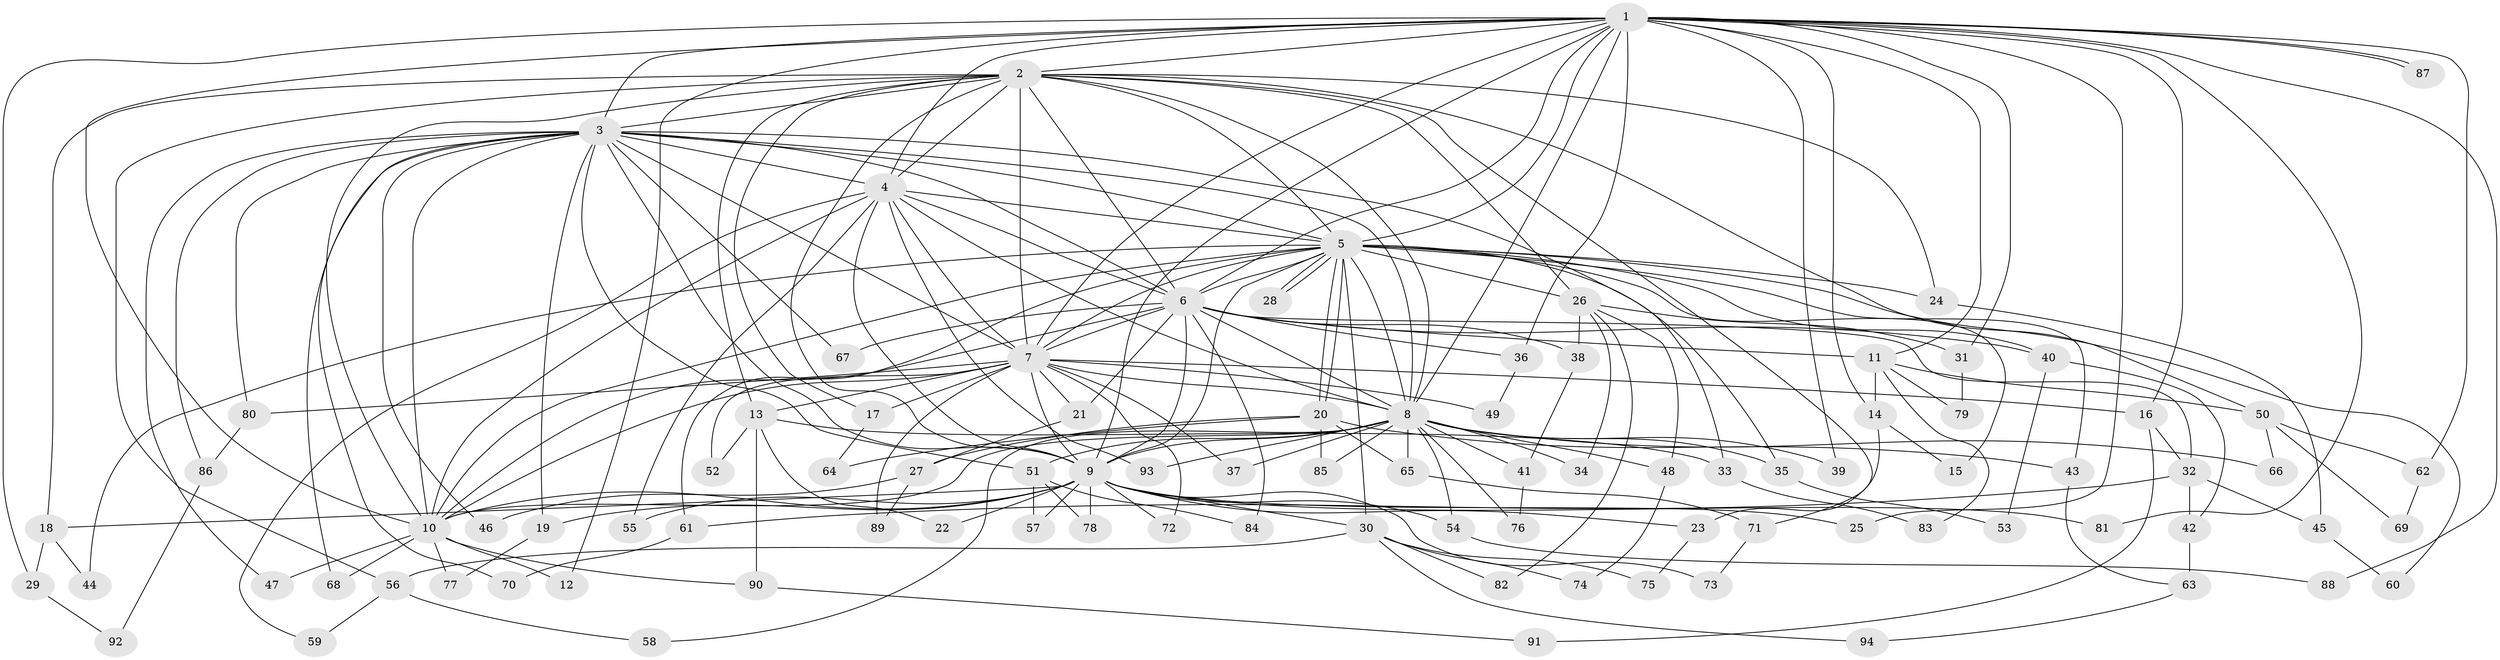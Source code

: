 // Generated by graph-tools (version 1.1) at 2025/49/03/09/25 03:49:41]
// undirected, 94 vertices, 213 edges
graph export_dot {
graph [start="1"]
  node [color=gray90,style=filled];
  1;
  2;
  3;
  4;
  5;
  6;
  7;
  8;
  9;
  10;
  11;
  12;
  13;
  14;
  15;
  16;
  17;
  18;
  19;
  20;
  21;
  22;
  23;
  24;
  25;
  26;
  27;
  28;
  29;
  30;
  31;
  32;
  33;
  34;
  35;
  36;
  37;
  38;
  39;
  40;
  41;
  42;
  43;
  44;
  45;
  46;
  47;
  48;
  49;
  50;
  51;
  52;
  53;
  54;
  55;
  56;
  57;
  58;
  59;
  60;
  61;
  62;
  63;
  64;
  65;
  66;
  67;
  68;
  69;
  70;
  71;
  72;
  73;
  74;
  75;
  76;
  77;
  78;
  79;
  80;
  81;
  82;
  83;
  84;
  85;
  86;
  87;
  88;
  89;
  90;
  91;
  92;
  93;
  94;
  1 -- 2;
  1 -- 3;
  1 -- 4;
  1 -- 5;
  1 -- 6;
  1 -- 7;
  1 -- 8;
  1 -- 9;
  1 -- 10;
  1 -- 11;
  1 -- 12;
  1 -- 14;
  1 -- 16;
  1 -- 25;
  1 -- 29;
  1 -- 31;
  1 -- 36;
  1 -- 39;
  1 -- 62;
  1 -- 81;
  1 -- 87;
  1 -- 87;
  1 -- 88;
  2 -- 3;
  2 -- 4;
  2 -- 5;
  2 -- 6;
  2 -- 7;
  2 -- 8;
  2 -- 9;
  2 -- 10;
  2 -- 13;
  2 -- 17;
  2 -- 18;
  2 -- 24;
  2 -- 26;
  2 -- 50;
  2 -- 56;
  2 -- 71;
  3 -- 4;
  3 -- 5;
  3 -- 6;
  3 -- 7;
  3 -- 8;
  3 -- 9;
  3 -- 10;
  3 -- 19;
  3 -- 33;
  3 -- 46;
  3 -- 47;
  3 -- 51;
  3 -- 67;
  3 -- 68;
  3 -- 70;
  3 -- 80;
  3 -- 86;
  4 -- 5;
  4 -- 6;
  4 -- 7;
  4 -- 8;
  4 -- 9;
  4 -- 10;
  4 -- 55;
  4 -- 59;
  4 -- 93;
  5 -- 6;
  5 -- 7;
  5 -- 8;
  5 -- 9;
  5 -- 10;
  5 -- 15;
  5 -- 20;
  5 -- 20;
  5 -- 24;
  5 -- 26;
  5 -- 28;
  5 -- 28;
  5 -- 30;
  5 -- 35;
  5 -- 40;
  5 -- 43;
  5 -- 44;
  5 -- 60;
  5 -- 61;
  6 -- 7;
  6 -- 8;
  6 -- 9;
  6 -- 10;
  6 -- 11;
  6 -- 21;
  6 -- 32;
  6 -- 36;
  6 -- 38;
  6 -- 40;
  6 -- 67;
  6 -- 84;
  7 -- 8;
  7 -- 9;
  7 -- 10;
  7 -- 13;
  7 -- 16;
  7 -- 17;
  7 -- 21;
  7 -- 37;
  7 -- 49;
  7 -- 52;
  7 -- 72;
  7 -- 80;
  7 -- 89;
  8 -- 9;
  8 -- 10;
  8 -- 34;
  8 -- 35;
  8 -- 37;
  8 -- 39;
  8 -- 41;
  8 -- 48;
  8 -- 51;
  8 -- 54;
  8 -- 58;
  8 -- 65;
  8 -- 66;
  8 -- 76;
  8 -- 85;
  8 -- 93;
  9 -- 10;
  9 -- 18;
  9 -- 19;
  9 -- 22;
  9 -- 23;
  9 -- 25;
  9 -- 30;
  9 -- 54;
  9 -- 55;
  9 -- 57;
  9 -- 72;
  9 -- 73;
  9 -- 78;
  9 -- 81;
  10 -- 12;
  10 -- 47;
  10 -- 68;
  10 -- 77;
  10 -- 90;
  11 -- 14;
  11 -- 50;
  11 -- 79;
  11 -- 83;
  13 -- 22;
  13 -- 33;
  13 -- 52;
  13 -- 90;
  14 -- 15;
  14 -- 23;
  16 -- 32;
  16 -- 91;
  17 -- 64;
  18 -- 29;
  18 -- 44;
  19 -- 77;
  20 -- 27;
  20 -- 43;
  20 -- 64;
  20 -- 65;
  20 -- 85;
  21 -- 27;
  23 -- 75;
  24 -- 45;
  26 -- 31;
  26 -- 34;
  26 -- 38;
  26 -- 48;
  26 -- 82;
  27 -- 46;
  27 -- 89;
  29 -- 92;
  30 -- 56;
  30 -- 74;
  30 -- 75;
  30 -- 82;
  30 -- 94;
  31 -- 79;
  32 -- 42;
  32 -- 45;
  32 -- 61;
  33 -- 83;
  35 -- 53;
  36 -- 49;
  38 -- 41;
  40 -- 42;
  40 -- 53;
  41 -- 76;
  42 -- 63;
  43 -- 63;
  45 -- 60;
  48 -- 74;
  50 -- 62;
  50 -- 66;
  50 -- 69;
  51 -- 57;
  51 -- 78;
  51 -- 84;
  54 -- 88;
  56 -- 58;
  56 -- 59;
  61 -- 70;
  62 -- 69;
  63 -- 94;
  65 -- 71;
  71 -- 73;
  80 -- 86;
  86 -- 92;
  90 -- 91;
}
